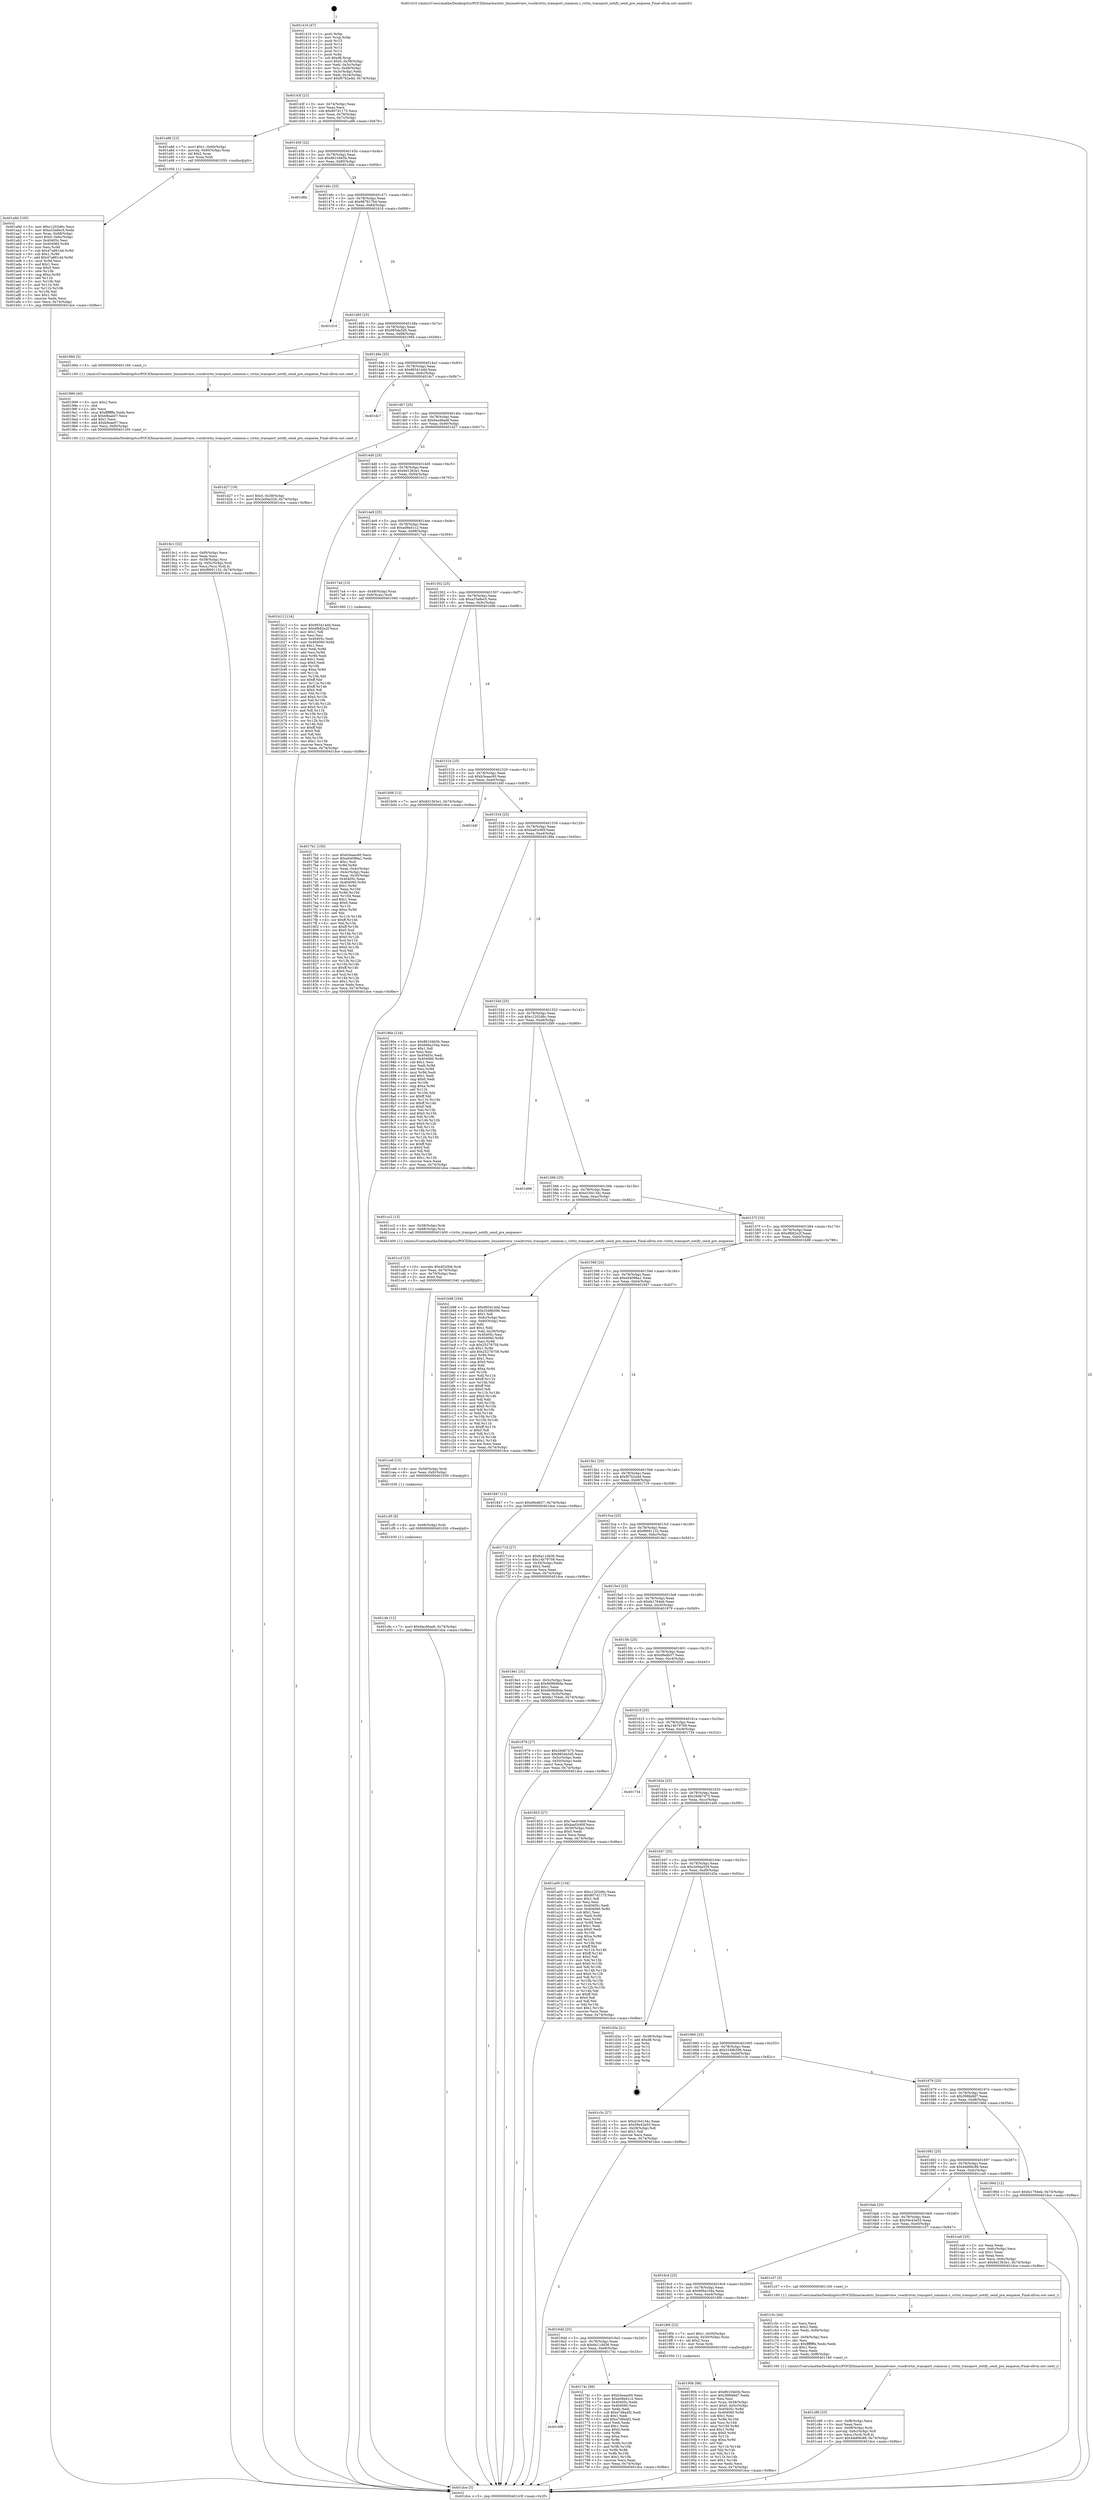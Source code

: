 digraph "0x401410" {
  label = "0x401410 (/mnt/c/Users/mathe/Desktop/tcc/POCII/binaries/extr_linuxnetvmw_vsockvirtio_transport_common.c_virtio_transport_notify_send_pre_enqueue_Final-ollvm.out::main(0))"
  labelloc = "t"
  node[shape=record]

  Entry [label="",width=0.3,height=0.3,shape=circle,fillcolor=black,style=filled]
  "0x40143f" [label="{
     0x40143f [23]\l
     | [instrs]\l
     &nbsp;&nbsp;0x40143f \<+3\>: mov -0x74(%rbp),%eax\l
     &nbsp;&nbsp;0x401442 \<+2\>: mov %eax,%ecx\l
     &nbsp;&nbsp;0x401444 \<+6\>: sub $0x807d1175,%ecx\l
     &nbsp;&nbsp;0x40144a \<+3\>: mov %eax,-0x78(%rbp)\l
     &nbsp;&nbsp;0x40144d \<+3\>: mov %ecx,-0x7c(%rbp)\l
     &nbsp;&nbsp;0x401450 \<+6\>: je 0000000000401a86 \<main+0x676\>\l
  }"]
  "0x401a86" [label="{
     0x401a86 [23]\l
     | [instrs]\l
     &nbsp;&nbsp;0x401a86 \<+7\>: movl $0x1,-0x60(%rbp)\l
     &nbsp;&nbsp;0x401a8d \<+4\>: movslq -0x60(%rbp),%rax\l
     &nbsp;&nbsp;0x401a91 \<+4\>: shl $0x2,%rax\l
     &nbsp;&nbsp;0x401a95 \<+3\>: mov %rax,%rdi\l
     &nbsp;&nbsp;0x401a98 \<+5\>: call 0000000000401050 \<malloc@plt\>\l
     | [calls]\l
     &nbsp;&nbsp;0x401050 \{1\} (unknown)\l
  }"]
  "0x401456" [label="{
     0x401456 [22]\l
     | [instrs]\l
     &nbsp;&nbsp;0x401456 \<+5\>: jmp 000000000040145b \<main+0x4b\>\l
     &nbsp;&nbsp;0x40145b \<+3\>: mov -0x78(%rbp),%eax\l
     &nbsp;&nbsp;0x40145e \<+5\>: sub $0x86104b5b,%eax\l
     &nbsp;&nbsp;0x401463 \<+3\>: mov %eax,-0x80(%rbp)\l
     &nbsp;&nbsp;0x401466 \<+6\>: je 0000000000401d6b \<main+0x95b\>\l
  }"]
  Exit [label="",width=0.3,height=0.3,shape=circle,fillcolor=black,style=filled,peripheries=2]
  "0x401d6b" [label="{
     0x401d6b\l
  }", style=dashed]
  "0x40146c" [label="{
     0x40146c [25]\l
     | [instrs]\l
     &nbsp;&nbsp;0x40146c \<+5\>: jmp 0000000000401471 \<main+0x61\>\l
     &nbsp;&nbsp;0x401471 \<+3\>: mov -0x78(%rbp),%eax\l
     &nbsp;&nbsp;0x401474 \<+5\>: sub $0x967817b4,%eax\l
     &nbsp;&nbsp;0x401479 \<+6\>: mov %eax,-0x84(%rbp)\l
     &nbsp;&nbsp;0x40147f \<+6\>: je 0000000000401d16 \<main+0x906\>\l
  }"]
  "0x401cfe" [label="{
     0x401cfe [12]\l
     | [instrs]\l
     &nbsp;&nbsp;0x401cfe \<+7\>: movl $0x9acd6ae8,-0x74(%rbp)\l
     &nbsp;&nbsp;0x401d05 \<+5\>: jmp 0000000000401dce \<main+0x9be\>\l
  }"]
  "0x401d16" [label="{
     0x401d16\l
  }", style=dashed]
  "0x401485" [label="{
     0x401485 [25]\l
     | [instrs]\l
     &nbsp;&nbsp;0x401485 \<+5\>: jmp 000000000040148a \<main+0x7a\>\l
     &nbsp;&nbsp;0x40148a \<+3\>: mov -0x78(%rbp),%eax\l
     &nbsp;&nbsp;0x40148d \<+5\>: sub $0x985da5d5,%eax\l
     &nbsp;&nbsp;0x401492 \<+6\>: mov %eax,-0x88(%rbp)\l
     &nbsp;&nbsp;0x401498 \<+6\>: je 0000000000401994 \<main+0x584\>\l
  }"]
  "0x401cf5" [label="{
     0x401cf5 [9]\l
     | [instrs]\l
     &nbsp;&nbsp;0x401cf5 \<+4\>: mov -0x68(%rbp),%rdi\l
     &nbsp;&nbsp;0x401cf9 \<+5\>: call 0000000000401030 \<free@plt\>\l
     | [calls]\l
     &nbsp;&nbsp;0x401030 \{1\} (unknown)\l
  }"]
  "0x401994" [label="{
     0x401994 [5]\l
     | [instrs]\l
     &nbsp;&nbsp;0x401994 \<+5\>: call 0000000000401160 \<next_i\>\l
     | [calls]\l
     &nbsp;&nbsp;0x401160 \{1\} (/mnt/c/Users/mathe/Desktop/tcc/POCII/binaries/extr_linuxnetvmw_vsockvirtio_transport_common.c_virtio_transport_notify_send_pre_enqueue_Final-ollvm.out::next_i)\l
  }"]
  "0x40149e" [label="{
     0x40149e [25]\l
     | [instrs]\l
     &nbsp;&nbsp;0x40149e \<+5\>: jmp 00000000004014a3 \<main+0x93\>\l
     &nbsp;&nbsp;0x4014a3 \<+3\>: mov -0x78(%rbp),%eax\l
     &nbsp;&nbsp;0x4014a6 \<+5\>: sub $0x993414dd,%eax\l
     &nbsp;&nbsp;0x4014ab \<+6\>: mov %eax,-0x8c(%rbp)\l
     &nbsp;&nbsp;0x4014b1 \<+6\>: je 0000000000401dc7 \<main+0x9b7\>\l
  }"]
  "0x401ce6" [label="{
     0x401ce6 [15]\l
     | [instrs]\l
     &nbsp;&nbsp;0x401ce6 \<+4\>: mov -0x58(%rbp),%rdi\l
     &nbsp;&nbsp;0x401cea \<+6\>: mov %eax,-0xfc(%rbp)\l
     &nbsp;&nbsp;0x401cf0 \<+5\>: call 0000000000401030 \<free@plt\>\l
     | [calls]\l
     &nbsp;&nbsp;0x401030 \{1\} (unknown)\l
  }"]
  "0x401dc7" [label="{
     0x401dc7\l
  }", style=dashed]
  "0x4014b7" [label="{
     0x4014b7 [25]\l
     | [instrs]\l
     &nbsp;&nbsp;0x4014b7 \<+5\>: jmp 00000000004014bc \<main+0xac\>\l
     &nbsp;&nbsp;0x4014bc \<+3\>: mov -0x78(%rbp),%eax\l
     &nbsp;&nbsp;0x4014bf \<+5\>: sub $0x9acd6ae8,%eax\l
     &nbsp;&nbsp;0x4014c4 \<+6\>: mov %eax,-0x90(%rbp)\l
     &nbsp;&nbsp;0x4014ca \<+6\>: je 0000000000401d27 \<main+0x917\>\l
  }"]
  "0x401ccf" [label="{
     0x401ccf [23]\l
     | [instrs]\l
     &nbsp;&nbsp;0x401ccf \<+10\>: movabs $0x4020b6,%rdi\l
     &nbsp;&nbsp;0x401cd9 \<+3\>: mov %eax,-0x70(%rbp)\l
     &nbsp;&nbsp;0x401cdc \<+3\>: mov -0x70(%rbp),%esi\l
     &nbsp;&nbsp;0x401cdf \<+2\>: mov $0x0,%al\l
     &nbsp;&nbsp;0x401ce1 \<+5\>: call 0000000000401040 \<printf@plt\>\l
     | [calls]\l
     &nbsp;&nbsp;0x401040 \{1\} (unknown)\l
  }"]
  "0x401d27" [label="{
     0x401d27 [19]\l
     | [instrs]\l
     &nbsp;&nbsp;0x401d27 \<+7\>: movl $0x0,-0x38(%rbp)\l
     &nbsp;&nbsp;0x401d2e \<+7\>: movl $0x2e94a329,-0x74(%rbp)\l
     &nbsp;&nbsp;0x401d35 \<+5\>: jmp 0000000000401dce \<main+0x9be\>\l
  }"]
  "0x4014d0" [label="{
     0x4014d0 [25]\l
     | [instrs]\l
     &nbsp;&nbsp;0x4014d0 \<+5\>: jmp 00000000004014d5 \<main+0xc5\>\l
     &nbsp;&nbsp;0x4014d5 \<+3\>: mov -0x78(%rbp),%eax\l
     &nbsp;&nbsp;0x4014d8 \<+5\>: sub $0x9d1363e1,%eax\l
     &nbsp;&nbsp;0x4014dd \<+6\>: mov %eax,-0x94(%rbp)\l
     &nbsp;&nbsp;0x4014e3 \<+6\>: je 0000000000401b12 \<main+0x702\>\l
  }"]
  "0x401c88" [label="{
     0x401c88 [33]\l
     | [instrs]\l
     &nbsp;&nbsp;0x401c88 \<+6\>: mov -0xf8(%rbp),%ecx\l
     &nbsp;&nbsp;0x401c8e \<+3\>: imul %eax,%ecx\l
     &nbsp;&nbsp;0x401c91 \<+4\>: mov -0x68(%rbp),%rdi\l
     &nbsp;&nbsp;0x401c95 \<+4\>: movslq -0x6c(%rbp),%r8\l
     &nbsp;&nbsp;0x401c99 \<+4\>: mov %ecx,(%rdi,%r8,4)\l
     &nbsp;&nbsp;0x401c9d \<+7\>: movl $0x4dd66c88,-0x74(%rbp)\l
     &nbsp;&nbsp;0x401ca4 \<+5\>: jmp 0000000000401dce \<main+0x9be\>\l
  }"]
  "0x401b12" [label="{
     0x401b12 [134]\l
     | [instrs]\l
     &nbsp;&nbsp;0x401b12 \<+5\>: mov $0x993414dd,%eax\l
     &nbsp;&nbsp;0x401b17 \<+5\>: mov $0xdfb82e2f,%ecx\l
     &nbsp;&nbsp;0x401b1c \<+2\>: mov $0x1,%dl\l
     &nbsp;&nbsp;0x401b1e \<+2\>: xor %esi,%esi\l
     &nbsp;&nbsp;0x401b20 \<+7\>: mov 0x40405c,%edi\l
     &nbsp;&nbsp;0x401b27 \<+8\>: mov 0x404060,%r8d\l
     &nbsp;&nbsp;0x401b2f \<+3\>: sub $0x1,%esi\l
     &nbsp;&nbsp;0x401b32 \<+3\>: mov %edi,%r9d\l
     &nbsp;&nbsp;0x401b35 \<+3\>: add %esi,%r9d\l
     &nbsp;&nbsp;0x401b38 \<+4\>: imul %r9d,%edi\l
     &nbsp;&nbsp;0x401b3c \<+3\>: and $0x1,%edi\l
     &nbsp;&nbsp;0x401b3f \<+3\>: cmp $0x0,%edi\l
     &nbsp;&nbsp;0x401b42 \<+4\>: sete %r10b\l
     &nbsp;&nbsp;0x401b46 \<+4\>: cmp $0xa,%r8d\l
     &nbsp;&nbsp;0x401b4a \<+4\>: setl %r11b\l
     &nbsp;&nbsp;0x401b4e \<+3\>: mov %r10b,%bl\l
     &nbsp;&nbsp;0x401b51 \<+3\>: xor $0xff,%bl\l
     &nbsp;&nbsp;0x401b54 \<+3\>: mov %r11b,%r14b\l
     &nbsp;&nbsp;0x401b57 \<+4\>: xor $0xff,%r14b\l
     &nbsp;&nbsp;0x401b5b \<+3\>: xor $0x0,%dl\l
     &nbsp;&nbsp;0x401b5e \<+3\>: mov %bl,%r15b\l
     &nbsp;&nbsp;0x401b61 \<+4\>: and $0x0,%r15b\l
     &nbsp;&nbsp;0x401b65 \<+3\>: and %dl,%r10b\l
     &nbsp;&nbsp;0x401b68 \<+3\>: mov %r14b,%r12b\l
     &nbsp;&nbsp;0x401b6b \<+4\>: and $0x0,%r12b\l
     &nbsp;&nbsp;0x401b6f \<+3\>: and %dl,%r11b\l
     &nbsp;&nbsp;0x401b72 \<+3\>: or %r10b,%r15b\l
     &nbsp;&nbsp;0x401b75 \<+3\>: or %r11b,%r12b\l
     &nbsp;&nbsp;0x401b78 \<+3\>: xor %r12b,%r15b\l
     &nbsp;&nbsp;0x401b7b \<+3\>: or %r14b,%bl\l
     &nbsp;&nbsp;0x401b7e \<+3\>: xor $0xff,%bl\l
     &nbsp;&nbsp;0x401b81 \<+3\>: or $0x0,%dl\l
     &nbsp;&nbsp;0x401b84 \<+2\>: and %dl,%bl\l
     &nbsp;&nbsp;0x401b86 \<+3\>: or %bl,%r15b\l
     &nbsp;&nbsp;0x401b89 \<+4\>: test $0x1,%r15b\l
     &nbsp;&nbsp;0x401b8d \<+3\>: cmovne %ecx,%eax\l
     &nbsp;&nbsp;0x401b90 \<+3\>: mov %eax,-0x74(%rbp)\l
     &nbsp;&nbsp;0x401b93 \<+5\>: jmp 0000000000401dce \<main+0x9be\>\l
  }"]
  "0x4014e9" [label="{
     0x4014e9 [25]\l
     | [instrs]\l
     &nbsp;&nbsp;0x4014e9 \<+5\>: jmp 00000000004014ee \<main+0xde\>\l
     &nbsp;&nbsp;0x4014ee \<+3\>: mov -0x78(%rbp),%eax\l
     &nbsp;&nbsp;0x4014f1 \<+5\>: sub $0xa08ed1c2,%eax\l
     &nbsp;&nbsp;0x4014f6 \<+6\>: mov %eax,-0x98(%rbp)\l
     &nbsp;&nbsp;0x4014fc \<+6\>: je 00000000004017a4 \<main+0x394\>\l
  }"]
  "0x401c5c" [label="{
     0x401c5c [44]\l
     | [instrs]\l
     &nbsp;&nbsp;0x401c5c \<+2\>: xor %ecx,%ecx\l
     &nbsp;&nbsp;0x401c5e \<+5\>: mov $0x2,%edx\l
     &nbsp;&nbsp;0x401c63 \<+6\>: mov %edx,-0xf4(%rbp)\l
     &nbsp;&nbsp;0x401c69 \<+1\>: cltd\l
     &nbsp;&nbsp;0x401c6a \<+6\>: mov -0xf4(%rbp),%esi\l
     &nbsp;&nbsp;0x401c70 \<+2\>: idiv %esi\l
     &nbsp;&nbsp;0x401c72 \<+6\>: imul $0xfffffffe,%edx,%edx\l
     &nbsp;&nbsp;0x401c78 \<+3\>: sub $0x1,%ecx\l
     &nbsp;&nbsp;0x401c7b \<+2\>: sub %ecx,%edx\l
     &nbsp;&nbsp;0x401c7d \<+6\>: mov %edx,-0xf8(%rbp)\l
     &nbsp;&nbsp;0x401c83 \<+5\>: call 0000000000401160 \<next_i\>\l
     | [calls]\l
     &nbsp;&nbsp;0x401160 \{1\} (/mnt/c/Users/mathe/Desktop/tcc/POCII/binaries/extr_linuxnetvmw_vsockvirtio_transport_common.c_virtio_transport_notify_send_pre_enqueue_Final-ollvm.out::next_i)\l
  }"]
  "0x4017a4" [label="{
     0x4017a4 [13]\l
     | [instrs]\l
     &nbsp;&nbsp;0x4017a4 \<+4\>: mov -0x48(%rbp),%rax\l
     &nbsp;&nbsp;0x4017a8 \<+4\>: mov 0x8(%rax),%rdi\l
     &nbsp;&nbsp;0x4017ac \<+5\>: call 0000000000401060 \<atoi@plt\>\l
     | [calls]\l
     &nbsp;&nbsp;0x401060 \{1\} (unknown)\l
  }"]
  "0x401502" [label="{
     0x401502 [25]\l
     | [instrs]\l
     &nbsp;&nbsp;0x401502 \<+5\>: jmp 0000000000401507 \<main+0xf7\>\l
     &nbsp;&nbsp;0x401507 \<+3\>: mov -0x78(%rbp),%eax\l
     &nbsp;&nbsp;0x40150a \<+5\>: sub $0xa33a8ec5,%eax\l
     &nbsp;&nbsp;0x40150f \<+6\>: mov %eax,-0x9c(%rbp)\l
     &nbsp;&nbsp;0x401515 \<+6\>: je 0000000000401b06 \<main+0x6f6\>\l
  }"]
  "0x401a9d" [label="{
     0x401a9d [105]\l
     | [instrs]\l
     &nbsp;&nbsp;0x401a9d \<+5\>: mov $0xc1202d6c,%ecx\l
     &nbsp;&nbsp;0x401aa2 \<+5\>: mov $0xa33a8ec5,%edx\l
     &nbsp;&nbsp;0x401aa7 \<+4\>: mov %rax,-0x68(%rbp)\l
     &nbsp;&nbsp;0x401aab \<+7\>: movl $0x0,-0x6c(%rbp)\l
     &nbsp;&nbsp;0x401ab2 \<+7\>: mov 0x40405c,%esi\l
     &nbsp;&nbsp;0x401ab9 \<+8\>: mov 0x404060,%r8d\l
     &nbsp;&nbsp;0x401ac1 \<+3\>: mov %esi,%r9d\l
     &nbsp;&nbsp;0x401ac4 \<+7\>: sub $0x47a8614d,%r9d\l
     &nbsp;&nbsp;0x401acb \<+4\>: sub $0x1,%r9d\l
     &nbsp;&nbsp;0x401acf \<+7\>: add $0x47a8614d,%r9d\l
     &nbsp;&nbsp;0x401ad6 \<+4\>: imul %r9d,%esi\l
     &nbsp;&nbsp;0x401ada \<+3\>: and $0x1,%esi\l
     &nbsp;&nbsp;0x401add \<+3\>: cmp $0x0,%esi\l
     &nbsp;&nbsp;0x401ae0 \<+4\>: sete %r10b\l
     &nbsp;&nbsp;0x401ae4 \<+4\>: cmp $0xa,%r8d\l
     &nbsp;&nbsp;0x401ae8 \<+4\>: setl %r11b\l
     &nbsp;&nbsp;0x401aec \<+3\>: mov %r10b,%bl\l
     &nbsp;&nbsp;0x401aef \<+3\>: and %r11b,%bl\l
     &nbsp;&nbsp;0x401af2 \<+3\>: xor %r11b,%r10b\l
     &nbsp;&nbsp;0x401af5 \<+3\>: or %r10b,%bl\l
     &nbsp;&nbsp;0x401af8 \<+3\>: test $0x1,%bl\l
     &nbsp;&nbsp;0x401afb \<+3\>: cmovne %edx,%ecx\l
     &nbsp;&nbsp;0x401afe \<+3\>: mov %ecx,-0x74(%rbp)\l
     &nbsp;&nbsp;0x401b01 \<+5\>: jmp 0000000000401dce \<main+0x9be\>\l
  }"]
  "0x401b06" [label="{
     0x401b06 [12]\l
     | [instrs]\l
     &nbsp;&nbsp;0x401b06 \<+7\>: movl $0x9d1363e1,-0x74(%rbp)\l
     &nbsp;&nbsp;0x401b0d \<+5\>: jmp 0000000000401dce \<main+0x9be\>\l
  }"]
  "0x40151b" [label="{
     0x40151b [25]\l
     | [instrs]\l
     &nbsp;&nbsp;0x40151b \<+5\>: jmp 0000000000401520 \<main+0x110\>\l
     &nbsp;&nbsp;0x401520 \<+3\>: mov -0x78(%rbp),%eax\l
     &nbsp;&nbsp;0x401523 \<+5\>: sub $0xb3eaac60,%eax\l
     &nbsp;&nbsp;0x401528 \<+6\>: mov %eax,-0xa0(%rbp)\l
     &nbsp;&nbsp;0x40152e \<+6\>: je 0000000000401d4f \<main+0x93f\>\l
  }"]
  "0x4019c1" [label="{
     0x4019c1 [32]\l
     | [instrs]\l
     &nbsp;&nbsp;0x4019c1 \<+6\>: mov -0xf0(%rbp),%ecx\l
     &nbsp;&nbsp;0x4019c7 \<+3\>: imul %eax,%ecx\l
     &nbsp;&nbsp;0x4019ca \<+4\>: mov -0x58(%rbp),%rsi\l
     &nbsp;&nbsp;0x4019ce \<+4\>: movslq -0x5c(%rbp),%rdi\l
     &nbsp;&nbsp;0x4019d2 \<+3\>: mov %ecx,(%rsi,%rdi,4)\l
     &nbsp;&nbsp;0x4019d5 \<+7\>: movl $0xf6691132,-0x74(%rbp)\l
     &nbsp;&nbsp;0x4019dc \<+5\>: jmp 0000000000401dce \<main+0x9be\>\l
  }"]
  "0x401d4f" [label="{
     0x401d4f\l
  }", style=dashed]
  "0x401534" [label="{
     0x401534 [25]\l
     | [instrs]\l
     &nbsp;&nbsp;0x401534 \<+5\>: jmp 0000000000401539 \<main+0x129\>\l
     &nbsp;&nbsp;0x401539 \<+3\>: mov -0x78(%rbp),%eax\l
     &nbsp;&nbsp;0x40153c \<+5\>: sub $0xbad3c60f,%eax\l
     &nbsp;&nbsp;0x401541 \<+6\>: mov %eax,-0xa4(%rbp)\l
     &nbsp;&nbsp;0x401547 \<+6\>: je 000000000040186e \<main+0x45e\>\l
  }"]
  "0x401999" [label="{
     0x401999 [40]\l
     | [instrs]\l
     &nbsp;&nbsp;0x401999 \<+5\>: mov $0x2,%ecx\l
     &nbsp;&nbsp;0x40199e \<+1\>: cltd\l
     &nbsp;&nbsp;0x40199f \<+2\>: idiv %ecx\l
     &nbsp;&nbsp;0x4019a1 \<+6\>: imul $0xfffffffe,%edx,%ecx\l
     &nbsp;&nbsp;0x4019a7 \<+6\>: sub $0xb9eae07,%ecx\l
     &nbsp;&nbsp;0x4019ad \<+3\>: add $0x1,%ecx\l
     &nbsp;&nbsp;0x4019b0 \<+6\>: add $0xb9eae07,%ecx\l
     &nbsp;&nbsp;0x4019b6 \<+6\>: mov %ecx,-0xf0(%rbp)\l
     &nbsp;&nbsp;0x4019bc \<+5\>: call 0000000000401160 \<next_i\>\l
     | [calls]\l
     &nbsp;&nbsp;0x401160 \{1\} (/mnt/c/Users/mathe/Desktop/tcc/POCII/binaries/extr_linuxnetvmw_vsockvirtio_transport_common.c_virtio_transport_notify_send_pre_enqueue_Final-ollvm.out::next_i)\l
  }"]
  "0x40186e" [label="{
     0x40186e [134]\l
     | [instrs]\l
     &nbsp;&nbsp;0x40186e \<+5\>: mov $0x86104b5b,%eax\l
     &nbsp;&nbsp;0x401873 \<+5\>: mov $0x666a104a,%ecx\l
     &nbsp;&nbsp;0x401878 \<+2\>: mov $0x1,%dl\l
     &nbsp;&nbsp;0x40187a \<+2\>: xor %esi,%esi\l
     &nbsp;&nbsp;0x40187c \<+7\>: mov 0x40405c,%edi\l
     &nbsp;&nbsp;0x401883 \<+8\>: mov 0x404060,%r8d\l
     &nbsp;&nbsp;0x40188b \<+3\>: sub $0x1,%esi\l
     &nbsp;&nbsp;0x40188e \<+3\>: mov %edi,%r9d\l
     &nbsp;&nbsp;0x401891 \<+3\>: add %esi,%r9d\l
     &nbsp;&nbsp;0x401894 \<+4\>: imul %r9d,%edi\l
     &nbsp;&nbsp;0x401898 \<+3\>: and $0x1,%edi\l
     &nbsp;&nbsp;0x40189b \<+3\>: cmp $0x0,%edi\l
     &nbsp;&nbsp;0x40189e \<+4\>: sete %r10b\l
     &nbsp;&nbsp;0x4018a2 \<+4\>: cmp $0xa,%r8d\l
     &nbsp;&nbsp;0x4018a6 \<+4\>: setl %r11b\l
     &nbsp;&nbsp;0x4018aa \<+3\>: mov %r10b,%bl\l
     &nbsp;&nbsp;0x4018ad \<+3\>: xor $0xff,%bl\l
     &nbsp;&nbsp;0x4018b0 \<+3\>: mov %r11b,%r14b\l
     &nbsp;&nbsp;0x4018b3 \<+4\>: xor $0xff,%r14b\l
     &nbsp;&nbsp;0x4018b7 \<+3\>: xor $0x0,%dl\l
     &nbsp;&nbsp;0x4018ba \<+3\>: mov %bl,%r15b\l
     &nbsp;&nbsp;0x4018bd \<+4\>: and $0x0,%r15b\l
     &nbsp;&nbsp;0x4018c1 \<+3\>: and %dl,%r10b\l
     &nbsp;&nbsp;0x4018c4 \<+3\>: mov %r14b,%r12b\l
     &nbsp;&nbsp;0x4018c7 \<+4\>: and $0x0,%r12b\l
     &nbsp;&nbsp;0x4018cb \<+3\>: and %dl,%r11b\l
     &nbsp;&nbsp;0x4018ce \<+3\>: or %r10b,%r15b\l
     &nbsp;&nbsp;0x4018d1 \<+3\>: or %r11b,%r12b\l
     &nbsp;&nbsp;0x4018d4 \<+3\>: xor %r12b,%r15b\l
     &nbsp;&nbsp;0x4018d7 \<+3\>: or %r14b,%bl\l
     &nbsp;&nbsp;0x4018da \<+3\>: xor $0xff,%bl\l
     &nbsp;&nbsp;0x4018dd \<+3\>: or $0x0,%dl\l
     &nbsp;&nbsp;0x4018e0 \<+2\>: and %dl,%bl\l
     &nbsp;&nbsp;0x4018e2 \<+3\>: or %bl,%r15b\l
     &nbsp;&nbsp;0x4018e5 \<+4\>: test $0x1,%r15b\l
     &nbsp;&nbsp;0x4018e9 \<+3\>: cmovne %ecx,%eax\l
     &nbsp;&nbsp;0x4018ec \<+3\>: mov %eax,-0x74(%rbp)\l
     &nbsp;&nbsp;0x4018ef \<+5\>: jmp 0000000000401dce \<main+0x9be\>\l
  }"]
  "0x40154d" [label="{
     0x40154d [25]\l
     | [instrs]\l
     &nbsp;&nbsp;0x40154d \<+5\>: jmp 0000000000401552 \<main+0x142\>\l
     &nbsp;&nbsp;0x401552 \<+3\>: mov -0x78(%rbp),%eax\l
     &nbsp;&nbsp;0x401555 \<+5\>: sub $0xc1202d6c,%eax\l
     &nbsp;&nbsp;0x40155a \<+6\>: mov %eax,-0xa8(%rbp)\l
     &nbsp;&nbsp;0x401560 \<+6\>: je 0000000000401d99 \<main+0x989\>\l
  }"]
  "0x40190b" [label="{
     0x40190b [98]\l
     | [instrs]\l
     &nbsp;&nbsp;0x40190b \<+5\>: mov $0x86104b5b,%ecx\l
     &nbsp;&nbsp;0x401910 \<+5\>: mov $0x398fa9d7,%edx\l
     &nbsp;&nbsp;0x401915 \<+2\>: xor %esi,%esi\l
     &nbsp;&nbsp;0x401917 \<+4\>: mov %rax,-0x58(%rbp)\l
     &nbsp;&nbsp;0x40191b \<+7\>: movl $0x0,-0x5c(%rbp)\l
     &nbsp;&nbsp;0x401922 \<+8\>: mov 0x40405c,%r8d\l
     &nbsp;&nbsp;0x40192a \<+8\>: mov 0x404060,%r9d\l
     &nbsp;&nbsp;0x401932 \<+3\>: sub $0x1,%esi\l
     &nbsp;&nbsp;0x401935 \<+3\>: mov %r8d,%r10d\l
     &nbsp;&nbsp;0x401938 \<+3\>: add %esi,%r10d\l
     &nbsp;&nbsp;0x40193b \<+4\>: imul %r10d,%r8d\l
     &nbsp;&nbsp;0x40193f \<+4\>: and $0x1,%r8d\l
     &nbsp;&nbsp;0x401943 \<+4\>: cmp $0x0,%r8d\l
     &nbsp;&nbsp;0x401947 \<+4\>: sete %r11b\l
     &nbsp;&nbsp;0x40194b \<+4\>: cmp $0xa,%r9d\l
     &nbsp;&nbsp;0x40194f \<+3\>: setl %bl\l
     &nbsp;&nbsp;0x401952 \<+3\>: mov %r11b,%r14b\l
     &nbsp;&nbsp;0x401955 \<+3\>: and %bl,%r14b\l
     &nbsp;&nbsp;0x401958 \<+3\>: xor %bl,%r11b\l
     &nbsp;&nbsp;0x40195b \<+3\>: or %r11b,%r14b\l
     &nbsp;&nbsp;0x40195e \<+4\>: test $0x1,%r14b\l
     &nbsp;&nbsp;0x401962 \<+3\>: cmovne %edx,%ecx\l
     &nbsp;&nbsp;0x401965 \<+3\>: mov %ecx,-0x74(%rbp)\l
     &nbsp;&nbsp;0x401968 \<+5\>: jmp 0000000000401dce \<main+0x9be\>\l
  }"]
  "0x401d99" [label="{
     0x401d99\l
  }", style=dashed]
  "0x401566" [label="{
     0x401566 [25]\l
     | [instrs]\l
     &nbsp;&nbsp;0x401566 \<+5\>: jmp 000000000040156b \<main+0x15b\>\l
     &nbsp;&nbsp;0x40156b \<+3\>: mov -0x78(%rbp),%eax\l
     &nbsp;&nbsp;0x40156e \<+5\>: sub $0xd164134c,%eax\l
     &nbsp;&nbsp;0x401573 \<+6\>: mov %eax,-0xac(%rbp)\l
     &nbsp;&nbsp;0x401579 \<+6\>: je 0000000000401cc2 \<main+0x8b2\>\l
  }"]
  "0x4017b1" [label="{
     0x4017b1 [150]\l
     | [instrs]\l
     &nbsp;&nbsp;0x4017b1 \<+5\>: mov $0xb3eaac60,%ecx\l
     &nbsp;&nbsp;0x4017b6 \<+5\>: mov $0xeb4096a1,%edx\l
     &nbsp;&nbsp;0x4017bb \<+3\>: mov $0x1,%sil\l
     &nbsp;&nbsp;0x4017be \<+3\>: xor %r8d,%r8d\l
     &nbsp;&nbsp;0x4017c1 \<+3\>: mov %eax,-0x4c(%rbp)\l
     &nbsp;&nbsp;0x4017c4 \<+3\>: mov -0x4c(%rbp),%eax\l
     &nbsp;&nbsp;0x4017c7 \<+3\>: mov %eax,-0x30(%rbp)\l
     &nbsp;&nbsp;0x4017ca \<+7\>: mov 0x40405c,%eax\l
     &nbsp;&nbsp;0x4017d1 \<+8\>: mov 0x404060,%r9d\l
     &nbsp;&nbsp;0x4017d9 \<+4\>: sub $0x1,%r8d\l
     &nbsp;&nbsp;0x4017dd \<+3\>: mov %eax,%r10d\l
     &nbsp;&nbsp;0x4017e0 \<+3\>: add %r8d,%r10d\l
     &nbsp;&nbsp;0x4017e3 \<+4\>: imul %r10d,%eax\l
     &nbsp;&nbsp;0x4017e7 \<+3\>: and $0x1,%eax\l
     &nbsp;&nbsp;0x4017ea \<+3\>: cmp $0x0,%eax\l
     &nbsp;&nbsp;0x4017ed \<+4\>: sete %r11b\l
     &nbsp;&nbsp;0x4017f1 \<+4\>: cmp $0xa,%r9d\l
     &nbsp;&nbsp;0x4017f5 \<+3\>: setl %bl\l
     &nbsp;&nbsp;0x4017f8 \<+3\>: mov %r11b,%r14b\l
     &nbsp;&nbsp;0x4017fb \<+4\>: xor $0xff,%r14b\l
     &nbsp;&nbsp;0x4017ff \<+3\>: mov %bl,%r15b\l
     &nbsp;&nbsp;0x401802 \<+4\>: xor $0xff,%r15b\l
     &nbsp;&nbsp;0x401806 \<+4\>: xor $0x0,%sil\l
     &nbsp;&nbsp;0x40180a \<+3\>: mov %r14b,%r12b\l
     &nbsp;&nbsp;0x40180d \<+4\>: and $0x0,%r12b\l
     &nbsp;&nbsp;0x401811 \<+3\>: and %sil,%r11b\l
     &nbsp;&nbsp;0x401814 \<+3\>: mov %r15b,%r13b\l
     &nbsp;&nbsp;0x401817 \<+4\>: and $0x0,%r13b\l
     &nbsp;&nbsp;0x40181b \<+3\>: and %sil,%bl\l
     &nbsp;&nbsp;0x40181e \<+3\>: or %r11b,%r12b\l
     &nbsp;&nbsp;0x401821 \<+3\>: or %bl,%r13b\l
     &nbsp;&nbsp;0x401824 \<+3\>: xor %r13b,%r12b\l
     &nbsp;&nbsp;0x401827 \<+3\>: or %r15b,%r14b\l
     &nbsp;&nbsp;0x40182a \<+4\>: xor $0xff,%r14b\l
     &nbsp;&nbsp;0x40182e \<+4\>: or $0x0,%sil\l
     &nbsp;&nbsp;0x401832 \<+3\>: and %sil,%r14b\l
     &nbsp;&nbsp;0x401835 \<+3\>: or %r14b,%r12b\l
     &nbsp;&nbsp;0x401838 \<+4\>: test $0x1,%r12b\l
     &nbsp;&nbsp;0x40183c \<+3\>: cmovne %edx,%ecx\l
     &nbsp;&nbsp;0x40183f \<+3\>: mov %ecx,-0x74(%rbp)\l
     &nbsp;&nbsp;0x401842 \<+5\>: jmp 0000000000401dce \<main+0x9be\>\l
  }"]
  "0x401cc2" [label="{
     0x401cc2 [13]\l
     | [instrs]\l
     &nbsp;&nbsp;0x401cc2 \<+4\>: mov -0x58(%rbp),%rdi\l
     &nbsp;&nbsp;0x401cc6 \<+4\>: mov -0x68(%rbp),%rsi\l
     &nbsp;&nbsp;0x401cca \<+5\>: call 0000000000401400 \<virtio_transport_notify_send_pre_enqueue\>\l
     | [calls]\l
     &nbsp;&nbsp;0x401400 \{1\} (/mnt/c/Users/mathe/Desktop/tcc/POCII/binaries/extr_linuxnetvmw_vsockvirtio_transport_common.c_virtio_transport_notify_send_pre_enqueue_Final-ollvm.out::virtio_transport_notify_send_pre_enqueue)\l
  }"]
  "0x40157f" [label="{
     0x40157f [25]\l
     | [instrs]\l
     &nbsp;&nbsp;0x40157f \<+5\>: jmp 0000000000401584 \<main+0x174\>\l
     &nbsp;&nbsp;0x401584 \<+3\>: mov -0x78(%rbp),%eax\l
     &nbsp;&nbsp;0x401587 \<+5\>: sub $0xdfb82e2f,%eax\l
     &nbsp;&nbsp;0x40158c \<+6\>: mov %eax,-0xb0(%rbp)\l
     &nbsp;&nbsp;0x401592 \<+6\>: je 0000000000401b98 \<main+0x788\>\l
  }"]
  "0x4016f6" [label="{
     0x4016f6\l
  }", style=dashed]
  "0x401b98" [label="{
     0x401b98 [164]\l
     | [instrs]\l
     &nbsp;&nbsp;0x401b98 \<+5\>: mov $0x993414dd,%eax\l
     &nbsp;&nbsp;0x401b9d \<+5\>: mov $0x3349b596,%ecx\l
     &nbsp;&nbsp;0x401ba2 \<+2\>: mov $0x1,%dl\l
     &nbsp;&nbsp;0x401ba4 \<+3\>: mov -0x6c(%rbp),%esi\l
     &nbsp;&nbsp;0x401ba7 \<+3\>: cmp -0x60(%rbp),%esi\l
     &nbsp;&nbsp;0x401baa \<+4\>: setl %dil\l
     &nbsp;&nbsp;0x401bae \<+4\>: and $0x1,%dil\l
     &nbsp;&nbsp;0x401bb2 \<+4\>: mov %dil,-0x29(%rbp)\l
     &nbsp;&nbsp;0x401bb6 \<+7\>: mov 0x40405c,%esi\l
     &nbsp;&nbsp;0x401bbd \<+8\>: mov 0x404060,%r8d\l
     &nbsp;&nbsp;0x401bc5 \<+3\>: mov %esi,%r9d\l
     &nbsp;&nbsp;0x401bc8 \<+7\>: sub $0x25278758,%r9d\l
     &nbsp;&nbsp;0x401bcf \<+4\>: sub $0x1,%r9d\l
     &nbsp;&nbsp;0x401bd3 \<+7\>: add $0x25278758,%r9d\l
     &nbsp;&nbsp;0x401bda \<+4\>: imul %r9d,%esi\l
     &nbsp;&nbsp;0x401bde \<+3\>: and $0x1,%esi\l
     &nbsp;&nbsp;0x401be1 \<+3\>: cmp $0x0,%esi\l
     &nbsp;&nbsp;0x401be4 \<+4\>: sete %dil\l
     &nbsp;&nbsp;0x401be8 \<+4\>: cmp $0xa,%r8d\l
     &nbsp;&nbsp;0x401bec \<+4\>: setl %r10b\l
     &nbsp;&nbsp;0x401bf0 \<+3\>: mov %dil,%r11b\l
     &nbsp;&nbsp;0x401bf3 \<+4\>: xor $0xff,%r11b\l
     &nbsp;&nbsp;0x401bf7 \<+3\>: mov %r10b,%bl\l
     &nbsp;&nbsp;0x401bfa \<+3\>: xor $0xff,%bl\l
     &nbsp;&nbsp;0x401bfd \<+3\>: xor $0x0,%dl\l
     &nbsp;&nbsp;0x401c00 \<+3\>: mov %r11b,%r14b\l
     &nbsp;&nbsp;0x401c03 \<+4\>: and $0x0,%r14b\l
     &nbsp;&nbsp;0x401c07 \<+3\>: and %dl,%dil\l
     &nbsp;&nbsp;0x401c0a \<+3\>: mov %bl,%r15b\l
     &nbsp;&nbsp;0x401c0d \<+4\>: and $0x0,%r15b\l
     &nbsp;&nbsp;0x401c11 \<+3\>: and %dl,%r10b\l
     &nbsp;&nbsp;0x401c14 \<+3\>: or %dil,%r14b\l
     &nbsp;&nbsp;0x401c17 \<+3\>: or %r10b,%r15b\l
     &nbsp;&nbsp;0x401c1a \<+3\>: xor %r15b,%r14b\l
     &nbsp;&nbsp;0x401c1d \<+3\>: or %bl,%r11b\l
     &nbsp;&nbsp;0x401c20 \<+4\>: xor $0xff,%r11b\l
     &nbsp;&nbsp;0x401c24 \<+3\>: or $0x0,%dl\l
     &nbsp;&nbsp;0x401c27 \<+3\>: and %dl,%r11b\l
     &nbsp;&nbsp;0x401c2a \<+3\>: or %r11b,%r14b\l
     &nbsp;&nbsp;0x401c2d \<+4\>: test $0x1,%r14b\l
     &nbsp;&nbsp;0x401c31 \<+3\>: cmovne %ecx,%eax\l
     &nbsp;&nbsp;0x401c34 \<+3\>: mov %eax,-0x74(%rbp)\l
     &nbsp;&nbsp;0x401c37 \<+5\>: jmp 0000000000401dce \<main+0x9be\>\l
  }"]
  "0x401598" [label="{
     0x401598 [25]\l
     | [instrs]\l
     &nbsp;&nbsp;0x401598 \<+5\>: jmp 000000000040159d \<main+0x18d\>\l
     &nbsp;&nbsp;0x40159d \<+3\>: mov -0x78(%rbp),%eax\l
     &nbsp;&nbsp;0x4015a0 \<+5\>: sub $0xeb4096a1,%eax\l
     &nbsp;&nbsp;0x4015a5 \<+6\>: mov %eax,-0xb4(%rbp)\l
     &nbsp;&nbsp;0x4015ab \<+6\>: je 0000000000401847 \<main+0x437\>\l
  }"]
  "0x40174c" [label="{
     0x40174c [88]\l
     | [instrs]\l
     &nbsp;&nbsp;0x40174c \<+5\>: mov $0xb3eaac60,%eax\l
     &nbsp;&nbsp;0x401751 \<+5\>: mov $0xa08ed1c2,%ecx\l
     &nbsp;&nbsp;0x401756 \<+7\>: mov 0x40405c,%edx\l
     &nbsp;&nbsp;0x40175d \<+7\>: mov 0x404060,%esi\l
     &nbsp;&nbsp;0x401764 \<+2\>: mov %edx,%edi\l
     &nbsp;&nbsp;0x401766 \<+6\>: sub $0xe7d6a4f2,%edi\l
     &nbsp;&nbsp;0x40176c \<+3\>: sub $0x1,%edi\l
     &nbsp;&nbsp;0x40176f \<+6\>: add $0xe7d6a4f2,%edi\l
     &nbsp;&nbsp;0x401775 \<+3\>: imul %edi,%edx\l
     &nbsp;&nbsp;0x401778 \<+3\>: and $0x1,%edx\l
     &nbsp;&nbsp;0x40177b \<+3\>: cmp $0x0,%edx\l
     &nbsp;&nbsp;0x40177e \<+4\>: sete %r8b\l
     &nbsp;&nbsp;0x401782 \<+3\>: cmp $0xa,%esi\l
     &nbsp;&nbsp;0x401785 \<+4\>: setl %r9b\l
     &nbsp;&nbsp;0x401789 \<+3\>: mov %r8b,%r10b\l
     &nbsp;&nbsp;0x40178c \<+3\>: and %r9b,%r10b\l
     &nbsp;&nbsp;0x40178f \<+3\>: xor %r9b,%r8b\l
     &nbsp;&nbsp;0x401792 \<+3\>: or %r8b,%r10b\l
     &nbsp;&nbsp;0x401795 \<+4\>: test $0x1,%r10b\l
     &nbsp;&nbsp;0x401799 \<+3\>: cmovne %ecx,%eax\l
     &nbsp;&nbsp;0x40179c \<+3\>: mov %eax,-0x74(%rbp)\l
     &nbsp;&nbsp;0x40179f \<+5\>: jmp 0000000000401dce \<main+0x9be\>\l
  }"]
  "0x401847" [label="{
     0x401847 [12]\l
     | [instrs]\l
     &nbsp;&nbsp;0x401847 \<+7\>: movl $0xd9edb57,-0x74(%rbp)\l
     &nbsp;&nbsp;0x40184e \<+5\>: jmp 0000000000401dce \<main+0x9be\>\l
  }"]
  "0x4015b1" [label="{
     0x4015b1 [25]\l
     | [instrs]\l
     &nbsp;&nbsp;0x4015b1 \<+5\>: jmp 00000000004015b6 \<main+0x1a6\>\l
     &nbsp;&nbsp;0x4015b6 \<+3\>: mov -0x78(%rbp),%eax\l
     &nbsp;&nbsp;0x4015b9 \<+5\>: sub $0xf07b2a4d,%eax\l
     &nbsp;&nbsp;0x4015be \<+6\>: mov %eax,-0xb8(%rbp)\l
     &nbsp;&nbsp;0x4015c4 \<+6\>: je 0000000000401719 \<main+0x309\>\l
  }"]
  "0x4016dd" [label="{
     0x4016dd [25]\l
     | [instrs]\l
     &nbsp;&nbsp;0x4016dd \<+5\>: jmp 00000000004016e2 \<main+0x2d2\>\l
     &nbsp;&nbsp;0x4016e2 \<+3\>: mov -0x78(%rbp),%eax\l
     &nbsp;&nbsp;0x4016e5 \<+5\>: sub $0x6a11dd36,%eax\l
     &nbsp;&nbsp;0x4016ea \<+6\>: mov %eax,-0xe8(%rbp)\l
     &nbsp;&nbsp;0x4016f0 \<+6\>: je 000000000040174c \<main+0x33c\>\l
  }"]
  "0x401719" [label="{
     0x401719 [27]\l
     | [instrs]\l
     &nbsp;&nbsp;0x401719 \<+5\>: mov $0x6a11dd36,%eax\l
     &nbsp;&nbsp;0x40171e \<+5\>: mov $0x14b79709,%ecx\l
     &nbsp;&nbsp;0x401723 \<+3\>: mov -0x34(%rbp),%edx\l
     &nbsp;&nbsp;0x401726 \<+3\>: cmp $0x2,%edx\l
     &nbsp;&nbsp;0x401729 \<+3\>: cmovne %ecx,%eax\l
     &nbsp;&nbsp;0x40172c \<+3\>: mov %eax,-0x74(%rbp)\l
     &nbsp;&nbsp;0x40172f \<+5\>: jmp 0000000000401dce \<main+0x9be\>\l
  }"]
  "0x4015ca" [label="{
     0x4015ca [25]\l
     | [instrs]\l
     &nbsp;&nbsp;0x4015ca \<+5\>: jmp 00000000004015cf \<main+0x1bf\>\l
     &nbsp;&nbsp;0x4015cf \<+3\>: mov -0x78(%rbp),%eax\l
     &nbsp;&nbsp;0x4015d2 \<+5\>: sub $0xf6691132,%eax\l
     &nbsp;&nbsp;0x4015d7 \<+6\>: mov %eax,-0xbc(%rbp)\l
     &nbsp;&nbsp;0x4015dd \<+6\>: je 00000000004019e1 \<main+0x5d1\>\l
  }"]
  "0x401dce" [label="{
     0x401dce [5]\l
     | [instrs]\l
     &nbsp;&nbsp;0x401dce \<+5\>: jmp 000000000040143f \<main+0x2f\>\l
  }"]
  "0x401410" [label="{
     0x401410 [47]\l
     | [instrs]\l
     &nbsp;&nbsp;0x401410 \<+1\>: push %rbp\l
     &nbsp;&nbsp;0x401411 \<+3\>: mov %rsp,%rbp\l
     &nbsp;&nbsp;0x401414 \<+2\>: push %r15\l
     &nbsp;&nbsp;0x401416 \<+2\>: push %r14\l
     &nbsp;&nbsp;0x401418 \<+2\>: push %r13\l
     &nbsp;&nbsp;0x40141a \<+2\>: push %r12\l
     &nbsp;&nbsp;0x40141c \<+1\>: push %rbx\l
     &nbsp;&nbsp;0x40141d \<+7\>: sub $0xd8,%rsp\l
     &nbsp;&nbsp;0x401424 \<+7\>: movl $0x0,-0x38(%rbp)\l
     &nbsp;&nbsp;0x40142b \<+3\>: mov %edi,-0x3c(%rbp)\l
     &nbsp;&nbsp;0x40142e \<+4\>: mov %rsi,-0x48(%rbp)\l
     &nbsp;&nbsp;0x401432 \<+3\>: mov -0x3c(%rbp),%edi\l
     &nbsp;&nbsp;0x401435 \<+3\>: mov %edi,-0x34(%rbp)\l
     &nbsp;&nbsp;0x401438 \<+7\>: movl $0xf07b2a4d,-0x74(%rbp)\l
  }"]
  "0x4018f4" [label="{
     0x4018f4 [23]\l
     | [instrs]\l
     &nbsp;&nbsp;0x4018f4 \<+7\>: movl $0x1,-0x50(%rbp)\l
     &nbsp;&nbsp;0x4018fb \<+4\>: movslq -0x50(%rbp),%rax\l
     &nbsp;&nbsp;0x4018ff \<+4\>: shl $0x2,%rax\l
     &nbsp;&nbsp;0x401903 \<+3\>: mov %rax,%rdi\l
     &nbsp;&nbsp;0x401906 \<+5\>: call 0000000000401050 \<malloc@plt\>\l
     | [calls]\l
     &nbsp;&nbsp;0x401050 \{1\} (unknown)\l
  }"]
  "0x4019e1" [label="{
     0x4019e1 [31]\l
     | [instrs]\l
     &nbsp;&nbsp;0x4019e1 \<+3\>: mov -0x5c(%rbp),%eax\l
     &nbsp;&nbsp;0x4019e4 \<+5\>: sub $0x6698d6da,%eax\l
     &nbsp;&nbsp;0x4019e9 \<+3\>: add $0x1,%eax\l
     &nbsp;&nbsp;0x4019ec \<+5\>: add $0x6698d6da,%eax\l
     &nbsp;&nbsp;0x4019f1 \<+3\>: mov %eax,-0x5c(%rbp)\l
     &nbsp;&nbsp;0x4019f4 \<+7\>: movl $0xfa1764eb,-0x74(%rbp)\l
     &nbsp;&nbsp;0x4019fb \<+5\>: jmp 0000000000401dce \<main+0x9be\>\l
  }"]
  "0x4015e3" [label="{
     0x4015e3 [25]\l
     | [instrs]\l
     &nbsp;&nbsp;0x4015e3 \<+5\>: jmp 00000000004015e8 \<main+0x1d8\>\l
     &nbsp;&nbsp;0x4015e8 \<+3\>: mov -0x78(%rbp),%eax\l
     &nbsp;&nbsp;0x4015eb \<+5\>: sub $0xfa1764eb,%eax\l
     &nbsp;&nbsp;0x4015f0 \<+6\>: mov %eax,-0xc0(%rbp)\l
     &nbsp;&nbsp;0x4015f6 \<+6\>: je 0000000000401979 \<main+0x569\>\l
  }"]
  "0x4016c4" [label="{
     0x4016c4 [25]\l
     | [instrs]\l
     &nbsp;&nbsp;0x4016c4 \<+5\>: jmp 00000000004016c9 \<main+0x2b9\>\l
     &nbsp;&nbsp;0x4016c9 \<+3\>: mov -0x78(%rbp),%eax\l
     &nbsp;&nbsp;0x4016cc \<+5\>: sub $0x666a104a,%eax\l
     &nbsp;&nbsp;0x4016d1 \<+6\>: mov %eax,-0xe4(%rbp)\l
     &nbsp;&nbsp;0x4016d7 \<+6\>: je 00000000004018f4 \<main+0x4e4\>\l
  }"]
  "0x401979" [label="{
     0x401979 [27]\l
     | [instrs]\l
     &nbsp;&nbsp;0x401979 \<+5\>: mov $0x26d67475,%eax\l
     &nbsp;&nbsp;0x40197e \<+5\>: mov $0x985da5d5,%ecx\l
     &nbsp;&nbsp;0x401983 \<+3\>: mov -0x5c(%rbp),%edx\l
     &nbsp;&nbsp;0x401986 \<+3\>: cmp -0x50(%rbp),%edx\l
     &nbsp;&nbsp;0x401989 \<+3\>: cmovl %ecx,%eax\l
     &nbsp;&nbsp;0x40198c \<+3\>: mov %eax,-0x74(%rbp)\l
     &nbsp;&nbsp;0x40198f \<+5\>: jmp 0000000000401dce \<main+0x9be\>\l
  }"]
  "0x4015fc" [label="{
     0x4015fc [25]\l
     | [instrs]\l
     &nbsp;&nbsp;0x4015fc \<+5\>: jmp 0000000000401601 \<main+0x1f1\>\l
     &nbsp;&nbsp;0x401601 \<+3\>: mov -0x78(%rbp),%eax\l
     &nbsp;&nbsp;0x401604 \<+5\>: sub $0xd9edb57,%eax\l
     &nbsp;&nbsp;0x401609 \<+6\>: mov %eax,-0xc4(%rbp)\l
     &nbsp;&nbsp;0x40160f \<+6\>: je 0000000000401853 \<main+0x443\>\l
  }"]
  "0x401c57" [label="{
     0x401c57 [5]\l
     | [instrs]\l
     &nbsp;&nbsp;0x401c57 \<+5\>: call 0000000000401160 \<next_i\>\l
     | [calls]\l
     &nbsp;&nbsp;0x401160 \{1\} (/mnt/c/Users/mathe/Desktop/tcc/POCII/binaries/extr_linuxnetvmw_vsockvirtio_transport_common.c_virtio_transport_notify_send_pre_enqueue_Final-ollvm.out::next_i)\l
  }"]
  "0x401853" [label="{
     0x401853 [27]\l
     | [instrs]\l
     &nbsp;&nbsp;0x401853 \<+5\>: mov $0x7ee43469,%eax\l
     &nbsp;&nbsp;0x401858 \<+5\>: mov $0xbad3c60f,%ecx\l
     &nbsp;&nbsp;0x40185d \<+3\>: mov -0x30(%rbp),%edx\l
     &nbsp;&nbsp;0x401860 \<+3\>: cmp $0x0,%edx\l
     &nbsp;&nbsp;0x401863 \<+3\>: cmove %ecx,%eax\l
     &nbsp;&nbsp;0x401866 \<+3\>: mov %eax,-0x74(%rbp)\l
     &nbsp;&nbsp;0x401869 \<+5\>: jmp 0000000000401dce \<main+0x9be\>\l
  }"]
  "0x401615" [label="{
     0x401615 [25]\l
     | [instrs]\l
     &nbsp;&nbsp;0x401615 \<+5\>: jmp 000000000040161a \<main+0x20a\>\l
     &nbsp;&nbsp;0x40161a \<+3\>: mov -0x78(%rbp),%eax\l
     &nbsp;&nbsp;0x40161d \<+5\>: sub $0x14b79709,%eax\l
     &nbsp;&nbsp;0x401622 \<+6\>: mov %eax,-0xc8(%rbp)\l
     &nbsp;&nbsp;0x401628 \<+6\>: je 0000000000401734 \<main+0x324\>\l
  }"]
  "0x4016ab" [label="{
     0x4016ab [25]\l
     | [instrs]\l
     &nbsp;&nbsp;0x4016ab \<+5\>: jmp 00000000004016b0 \<main+0x2a0\>\l
     &nbsp;&nbsp;0x4016b0 \<+3\>: mov -0x78(%rbp),%eax\l
     &nbsp;&nbsp;0x4016b3 \<+5\>: sub $0x59e43e55,%eax\l
     &nbsp;&nbsp;0x4016b8 \<+6\>: mov %eax,-0xe0(%rbp)\l
     &nbsp;&nbsp;0x4016be \<+6\>: je 0000000000401c57 \<main+0x847\>\l
  }"]
  "0x401734" [label="{
     0x401734\l
  }", style=dashed]
  "0x40162e" [label="{
     0x40162e [25]\l
     | [instrs]\l
     &nbsp;&nbsp;0x40162e \<+5\>: jmp 0000000000401633 \<main+0x223\>\l
     &nbsp;&nbsp;0x401633 \<+3\>: mov -0x78(%rbp),%eax\l
     &nbsp;&nbsp;0x401636 \<+5\>: sub $0x26d67475,%eax\l
     &nbsp;&nbsp;0x40163b \<+6\>: mov %eax,-0xcc(%rbp)\l
     &nbsp;&nbsp;0x401641 \<+6\>: je 0000000000401a00 \<main+0x5f0\>\l
  }"]
  "0x401ca9" [label="{
     0x401ca9 [25]\l
     | [instrs]\l
     &nbsp;&nbsp;0x401ca9 \<+2\>: xor %eax,%eax\l
     &nbsp;&nbsp;0x401cab \<+3\>: mov -0x6c(%rbp),%ecx\l
     &nbsp;&nbsp;0x401cae \<+3\>: sub $0x1,%eax\l
     &nbsp;&nbsp;0x401cb1 \<+2\>: sub %eax,%ecx\l
     &nbsp;&nbsp;0x401cb3 \<+3\>: mov %ecx,-0x6c(%rbp)\l
     &nbsp;&nbsp;0x401cb6 \<+7\>: movl $0x9d1363e1,-0x74(%rbp)\l
     &nbsp;&nbsp;0x401cbd \<+5\>: jmp 0000000000401dce \<main+0x9be\>\l
  }"]
  "0x401a00" [label="{
     0x401a00 [134]\l
     | [instrs]\l
     &nbsp;&nbsp;0x401a00 \<+5\>: mov $0xc1202d6c,%eax\l
     &nbsp;&nbsp;0x401a05 \<+5\>: mov $0x807d1175,%ecx\l
     &nbsp;&nbsp;0x401a0a \<+2\>: mov $0x1,%dl\l
     &nbsp;&nbsp;0x401a0c \<+2\>: xor %esi,%esi\l
     &nbsp;&nbsp;0x401a0e \<+7\>: mov 0x40405c,%edi\l
     &nbsp;&nbsp;0x401a15 \<+8\>: mov 0x404060,%r8d\l
     &nbsp;&nbsp;0x401a1d \<+3\>: sub $0x1,%esi\l
     &nbsp;&nbsp;0x401a20 \<+3\>: mov %edi,%r9d\l
     &nbsp;&nbsp;0x401a23 \<+3\>: add %esi,%r9d\l
     &nbsp;&nbsp;0x401a26 \<+4\>: imul %r9d,%edi\l
     &nbsp;&nbsp;0x401a2a \<+3\>: and $0x1,%edi\l
     &nbsp;&nbsp;0x401a2d \<+3\>: cmp $0x0,%edi\l
     &nbsp;&nbsp;0x401a30 \<+4\>: sete %r10b\l
     &nbsp;&nbsp;0x401a34 \<+4\>: cmp $0xa,%r8d\l
     &nbsp;&nbsp;0x401a38 \<+4\>: setl %r11b\l
     &nbsp;&nbsp;0x401a3c \<+3\>: mov %r10b,%bl\l
     &nbsp;&nbsp;0x401a3f \<+3\>: xor $0xff,%bl\l
     &nbsp;&nbsp;0x401a42 \<+3\>: mov %r11b,%r14b\l
     &nbsp;&nbsp;0x401a45 \<+4\>: xor $0xff,%r14b\l
     &nbsp;&nbsp;0x401a49 \<+3\>: xor $0x0,%dl\l
     &nbsp;&nbsp;0x401a4c \<+3\>: mov %bl,%r15b\l
     &nbsp;&nbsp;0x401a4f \<+4\>: and $0x0,%r15b\l
     &nbsp;&nbsp;0x401a53 \<+3\>: and %dl,%r10b\l
     &nbsp;&nbsp;0x401a56 \<+3\>: mov %r14b,%r12b\l
     &nbsp;&nbsp;0x401a59 \<+4\>: and $0x0,%r12b\l
     &nbsp;&nbsp;0x401a5d \<+3\>: and %dl,%r11b\l
     &nbsp;&nbsp;0x401a60 \<+3\>: or %r10b,%r15b\l
     &nbsp;&nbsp;0x401a63 \<+3\>: or %r11b,%r12b\l
     &nbsp;&nbsp;0x401a66 \<+3\>: xor %r12b,%r15b\l
     &nbsp;&nbsp;0x401a69 \<+3\>: or %r14b,%bl\l
     &nbsp;&nbsp;0x401a6c \<+3\>: xor $0xff,%bl\l
     &nbsp;&nbsp;0x401a6f \<+3\>: or $0x0,%dl\l
     &nbsp;&nbsp;0x401a72 \<+2\>: and %dl,%bl\l
     &nbsp;&nbsp;0x401a74 \<+3\>: or %bl,%r15b\l
     &nbsp;&nbsp;0x401a77 \<+4\>: test $0x1,%r15b\l
     &nbsp;&nbsp;0x401a7b \<+3\>: cmovne %ecx,%eax\l
     &nbsp;&nbsp;0x401a7e \<+3\>: mov %eax,-0x74(%rbp)\l
     &nbsp;&nbsp;0x401a81 \<+5\>: jmp 0000000000401dce \<main+0x9be\>\l
  }"]
  "0x401647" [label="{
     0x401647 [25]\l
     | [instrs]\l
     &nbsp;&nbsp;0x401647 \<+5\>: jmp 000000000040164c \<main+0x23c\>\l
     &nbsp;&nbsp;0x40164c \<+3\>: mov -0x78(%rbp),%eax\l
     &nbsp;&nbsp;0x40164f \<+5\>: sub $0x2e94a329,%eax\l
     &nbsp;&nbsp;0x401654 \<+6\>: mov %eax,-0xd0(%rbp)\l
     &nbsp;&nbsp;0x40165a \<+6\>: je 0000000000401d3a \<main+0x92a\>\l
  }"]
  "0x401692" [label="{
     0x401692 [25]\l
     | [instrs]\l
     &nbsp;&nbsp;0x401692 \<+5\>: jmp 0000000000401697 \<main+0x287\>\l
     &nbsp;&nbsp;0x401697 \<+3\>: mov -0x78(%rbp),%eax\l
     &nbsp;&nbsp;0x40169a \<+5\>: sub $0x4dd66c88,%eax\l
     &nbsp;&nbsp;0x40169f \<+6\>: mov %eax,-0xdc(%rbp)\l
     &nbsp;&nbsp;0x4016a5 \<+6\>: je 0000000000401ca9 \<main+0x899\>\l
  }"]
  "0x401d3a" [label="{
     0x401d3a [21]\l
     | [instrs]\l
     &nbsp;&nbsp;0x401d3a \<+3\>: mov -0x38(%rbp),%eax\l
     &nbsp;&nbsp;0x401d3d \<+7\>: add $0xd8,%rsp\l
     &nbsp;&nbsp;0x401d44 \<+1\>: pop %rbx\l
     &nbsp;&nbsp;0x401d45 \<+2\>: pop %r12\l
     &nbsp;&nbsp;0x401d47 \<+2\>: pop %r13\l
     &nbsp;&nbsp;0x401d49 \<+2\>: pop %r14\l
     &nbsp;&nbsp;0x401d4b \<+2\>: pop %r15\l
     &nbsp;&nbsp;0x401d4d \<+1\>: pop %rbp\l
     &nbsp;&nbsp;0x401d4e \<+1\>: ret\l
  }"]
  "0x401660" [label="{
     0x401660 [25]\l
     | [instrs]\l
     &nbsp;&nbsp;0x401660 \<+5\>: jmp 0000000000401665 \<main+0x255\>\l
     &nbsp;&nbsp;0x401665 \<+3\>: mov -0x78(%rbp),%eax\l
     &nbsp;&nbsp;0x401668 \<+5\>: sub $0x3349b596,%eax\l
     &nbsp;&nbsp;0x40166d \<+6\>: mov %eax,-0xd4(%rbp)\l
     &nbsp;&nbsp;0x401673 \<+6\>: je 0000000000401c3c \<main+0x82c\>\l
  }"]
  "0x40196d" [label="{
     0x40196d [12]\l
     | [instrs]\l
     &nbsp;&nbsp;0x40196d \<+7\>: movl $0xfa1764eb,-0x74(%rbp)\l
     &nbsp;&nbsp;0x401974 \<+5\>: jmp 0000000000401dce \<main+0x9be\>\l
  }"]
  "0x401c3c" [label="{
     0x401c3c [27]\l
     | [instrs]\l
     &nbsp;&nbsp;0x401c3c \<+5\>: mov $0xd164134c,%eax\l
     &nbsp;&nbsp;0x401c41 \<+5\>: mov $0x59e43e55,%ecx\l
     &nbsp;&nbsp;0x401c46 \<+3\>: mov -0x29(%rbp),%dl\l
     &nbsp;&nbsp;0x401c49 \<+3\>: test $0x1,%dl\l
     &nbsp;&nbsp;0x401c4c \<+3\>: cmovne %ecx,%eax\l
     &nbsp;&nbsp;0x401c4f \<+3\>: mov %eax,-0x74(%rbp)\l
     &nbsp;&nbsp;0x401c52 \<+5\>: jmp 0000000000401dce \<main+0x9be\>\l
  }"]
  "0x401679" [label="{
     0x401679 [25]\l
     | [instrs]\l
     &nbsp;&nbsp;0x401679 \<+5\>: jmp 000000000040167e \<main+0x26e\>\l
     &nbsp;&nbsp;0x40167e \<+3\>: mov -0x78(%rbp),%eax\l
     &nbsp;&nbsp;0x401681 \<+5\>: sub $0x398fa9d7,%eax\l
     &nbsp;&nbsp;0x401686 \<+6\>: mov %eax,-0xd8(%rbp)\l
     &nbsp;&nbsp;0x40168c \<+6\>: je 000000000040196d \<main+0x55d\>\l
  }"]
  Entry -> "0x401410" [label=" 1"]
  "0x40143f" -> "0x401a86" [label=" 1"]
  "0x40143f" -> "0x401456" [label=" 25"]
  "0x401d3a" -> Exit [label=" 1"]
  "0x401456" -> "0x401d6b" [label=" 0"]
  "0x401456" -> "0x40146c" [label=" 25"]
  "0x401d27" -> "0x401dce" [label=" 1"]
  "0x40146c" -> "0x401d16" [label=" 0"]
  "0x40146c" -> "0x401485" [label=" 25"]
  "0x401cfe" -> "0x401dce" [label=" 1"]
  "0x401485" -> "0x401994" [label=" 1"]
  "0x401485" -> "0x40149e" [label=" 24"]
  "0x401cf5" -> "0x401cfe" [label=" 1"]
  "0x40149e" -> "0x401dc7" [label=" 0"]
  "0x40149e" -> "0x4014b7" [label=" 24"]
  "0x401ce6" -> "0x401cf5" [label=" 1"]
  "0x4014b7" -> "0x401d27" [label=" 1"]
  "0x4014b7" -> "0x4014d0" [label=" 23"]
  "0x401ccf" -> "0x401ce6" [label=" 1"]
  "0x4014d0" -> "0x401b12" [label=" 2"]
  "0x4014d0" -> "0x4014e9" [label=" 21"]
  "0x401cc2" -> "0x401ccf" [label=" 1"]
  "0x4014e9" -> "0x4017a4" [label=" 1"]
  "0x4014e9" -> "0x401502" [label=" 20"]
  "0x401ca9" -> "0x401dce" [label=" 1"]
  "0x401502" -> "0x401b06" [label=" 1"]
  "0x401502" -> "0x40151b" [label=" 19"]
  "0x401c88" -> "0x401dce" [label=" 1"]
  "0x40151b" -> "0x401d4f" [label=" 0"]
  "0x40151b" -> "0x401534" [label=" 19"]
  "0x401c5c" -> "0x401c88" [label=" 1"]
  "0x401534" -> "0x40186e" [label=" 1"]
  "0x401534" -> "0x40154d" [label=" 18"]
  "0x401c57" -> "0x401c5c" [label=" 1"]
  "0x40154d" -> "0x401d99" [label=" 0"]
  "0x40154d" -> "0x401566" [label=" 18"]
  "0x401c3c" -> "0x401dce" [label=" 2"]
  "0x401566" -> "0x401cc2" [label=" 1"]
  "0x401566" -> "0x40157f" [label=" 17"]
  "0x401b98" -> "0x401dce" [label=" 2"]
  "0x40157f" -> "0x401b98" [label=" 2"]
  "0x40157f" -> "0x401598" [label=" 15"]
  "0x401b12" -> "0x401dce" [label=" 2"]
  "0x401598" -> "0x401847" [label=" 1"]
  "0x401598" -> "0x4015b1" [label=" 14"]
  "0x401b06" -> "0x401dce" [label=" 1"]
  "0x4015b1" -> "0x401719" [label=" 1"]
  "0x4015b1" -> "0x4015ca" [label=" 13"]
  "0x401719" -> "0x401dce" [label=" 1"]
  "0x401410" -> "0x40143f" [label=" 1"]
  "0x401dce" -> "0x40143f" [label=" 25"]
  "0x401a86" -> "0x401a9d" [label=" 1"]
  "0x4015ca" -> "0x4019e1" [label=" 1"]
  "0x4015ca" -> "0x4015e3" [label=" 12"]
  "0x401a00" -> "0x401dce" [label=" 1"]
  "0x4015e3" -> "0x401979" [label=" 2"]
  "0x4015e3" -> "0x4015fc" [label=" 10"]
  "0x4019c1" -> "0x401dce" [label=" 1"]
  "0x4015fc" -> "0x401853" [label=" 1"]
  "0x4015fc" -> "0x401615" [label=" 9"]
  "0x401999" -> "0x4019c1" [label=" 1"]
  "0x401615" -> "0x401734" [label=" 0"]
  "0x401615" -> "0x40162e" [label=" 9"]
  "0x401979" -> "0x401dce" [label=" 2"]
  "0x40162e" -> "0x401a00" [label=" 1"]
  "0x40162e" -> "0x401647" [label=" 8"]
  "0x40196d" -> "0x401dce" [label=" 1"]
  "0x401647" -> "0x401d3a" [label=" 1"]
  "0x401647" -> "0x401660" [label=" 7"]
  "0x4018f4" -> "0x40190b" [label=" 1"]
  "0x401660" -> "0x401c3c" [label=" 2"]
  "0x401660" -> "0x401679" [label=" 5"]
  "0x40186e" -> "0x401dce" [label=" 1"]
  "0x401679" -> "0x40196d" [label=" 1"]
  "0x401679" -> "0x401692" [label=" 4"]
  "0x40190b" -> "0x401dce" [label=" 1"]
  "0x401692" -> "0x401ca9" [label=" 1"]
  "0x401692" -> "0x4016ab" [label=" 3"]
  "0x401994" -> "0x401999" [label=" 1"]
  "0x4016ab" -> "0x401c57" [label=" 1"]
  "0x4016ab" -> "0x4016c4" [label=" 2"]
  "0x4019e1" -> "0x401dce" [label=" 1"]
  "0x4016c4" -> "0x4018f4" [label=" 1"]
  "0x4016c4" -> "0x4016dd" [label=" 1"]
  "0x401a9d" -> "0x401dce" [label=" 1"]
  "0x4016dd" -> "0x40174c" [label=" 1"]
  "0x4016dd" -> "0x4016f6" [label=" 0"]
  "0x40174c" -> "0x401dce" [label=" 1"]
  "0x4017a4" -> "0x4017b1" [label=" 1"]
  "0x4017b1" -> "0x401dce" [label=" 1"]
  "0x401847" -> "0x401dce" [label=" 1"]
  "0x401853" -> "0x401dce" [label=" 1"]
}
